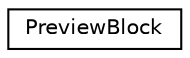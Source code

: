 digraph "Graphical Class Hierarchy"
{
 // LATEX_PDF_SIZE
  edge [fontname="Helvetica",fontsize="10",labelfontname="Helvetica",labelfontsize="10"];
  node [fontname="Helvetica",fontsize="10",shape=record];
  rankdir="LR";
  Node0 [label="PreviewBlock",height=0.2,width=0.4,color="black", fillcolor="white", style="filled",URL="$classPreviewBlock.html",tooltip="Handles the field that will preview the Block that will be spawned next."];
}
